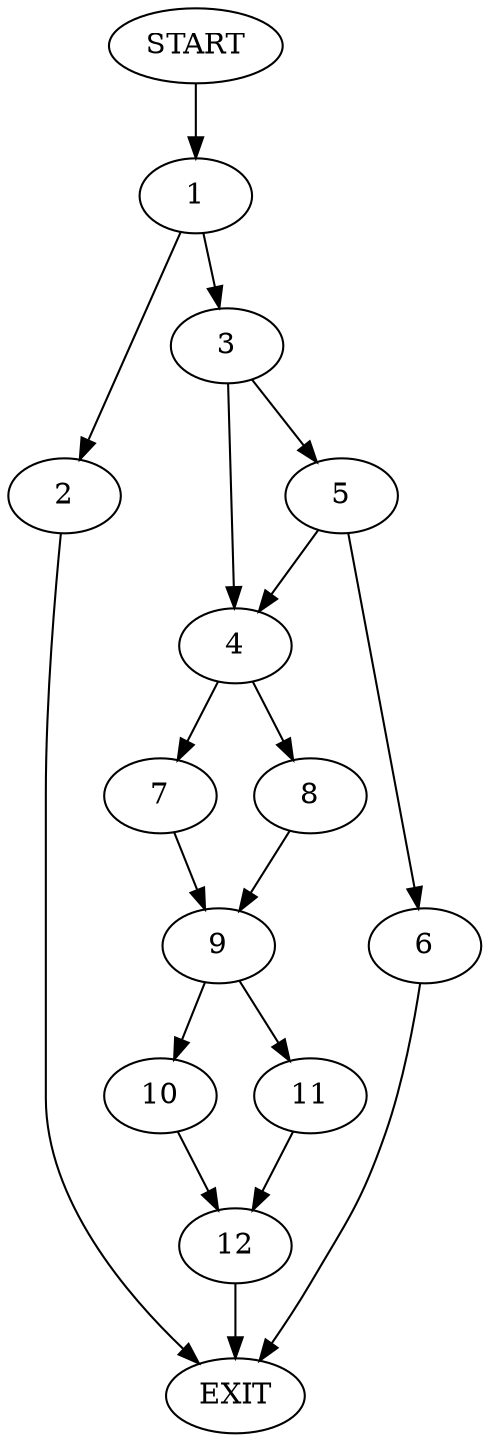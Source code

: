 digraph {
0 [label="START"]
13 [label="EXIT"]
0 -> 1
1 -> 2
1 -> 3
3 -> 4
3 -> 5
2 -> 13
5 -> 4
5 -> 6
4 -> 7
4 -> 8
6 -> 13
7 -> 9
8 -> 9
9 -> 10
9 -> 11
11 -> 12
10 -> 12
12 -> 13
}
